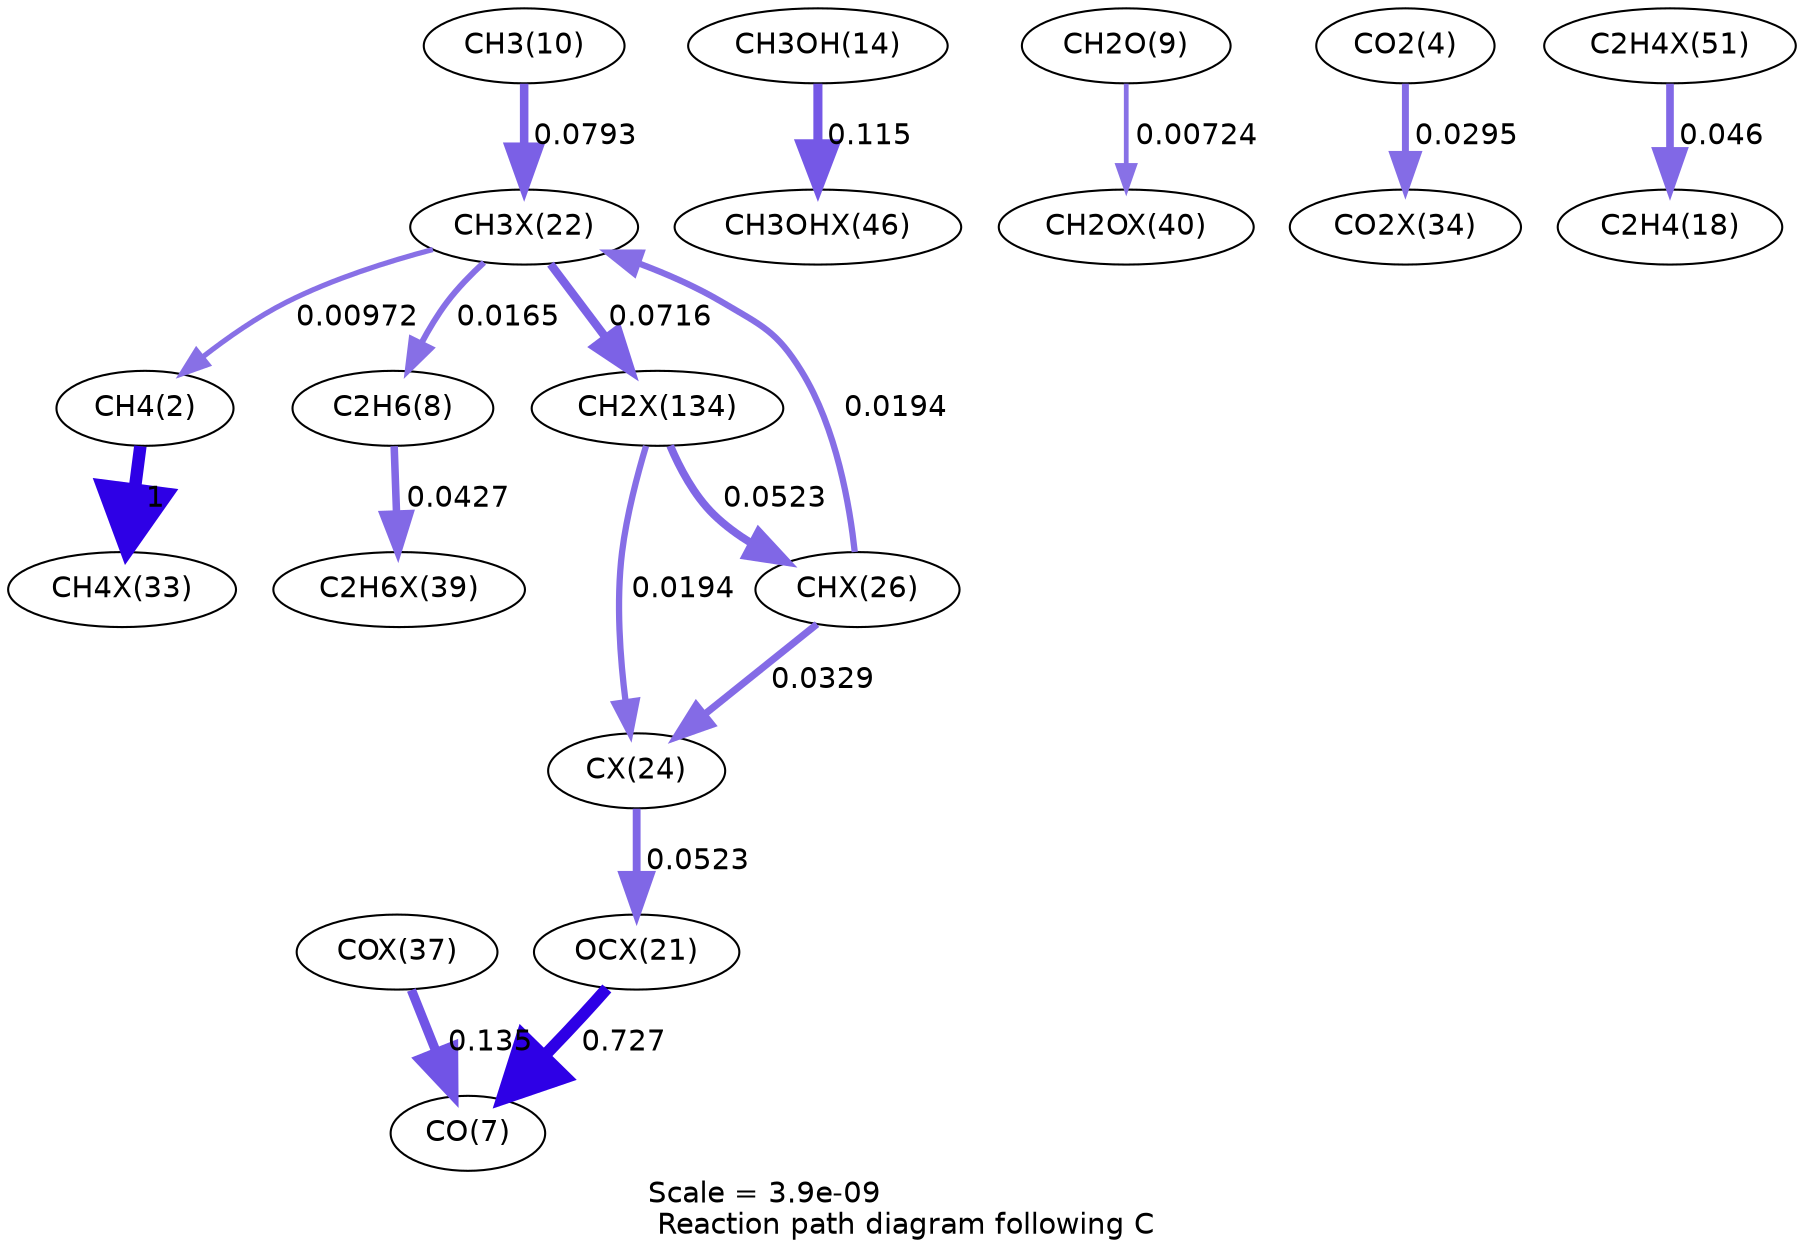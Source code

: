 digraph reaction_paths {
center=1;
s4 -> s45[fontname="Helvetica", penwidth=6, arrowsize=3, color="0.7, 1.5, 0.9"
, label=" 1"];
s39 -> s4[fontname="Helvetica", penwidth=2.5, arrowsize=1.25, color="0.7, 0.51, 0.9"
, label=" 0.00972"];
s39 -> s10[fontname="Helvetica", penwidth=2.9, arrowsize=1.45, color="0.7, 0.517, 0.9"
, label=" 0.0165"];
s10 -> s51[fontname="Helvetica", penwidth=3.62, arrowsize=1.81, color="0.7, 0.543, 0.9"
, label=" 0.0427"];
s12 -> s39[fontname="Helvetica", penwidth=4.09, arrowsize=2.04, color="0.7, 0.579, 0.9"
, label=" 0.0793"];
s39 -> s62[fontname="Helvetica", penwidth=4.01, arrowsize=2, color="0.7, 0.572, 0.9"
, label=" 0.0716"];
s43 -> s39[fontname="Helvetica", penwidth=3.02, arrowsize=1.51, color="0.7, 0.519, 0.9"
, label=" 0.0194"];
s16 -> s56[fontname="Helvetica", penwidth=4.37, arrowsize=2.18, color="0.7, 0.615, 0.9"
, label=" 0.115"];
s62 -> s43[fontname="Helvetica", penwidth=3.77, arrowsize=1.89, color="0.7, 0.552, 0.9"
, label=" 0.0523"];
s62 -> s41[fontname="Helvetica", penwidth=3.02, arrowsize=1.51, color="0.7, 0.519, 0.9"
, label=" 0.0194"];
s43 -> s41[fontname="Helvetica", penwidth=3.42, arrowsize=1.71, color="0.7, 0.533, 0.9"
, label=" 0.0329"];
s11 -> s52[fontname="Helvetica", penwidth=2.28, arrowsize=1.14, color="0.7, 0.507, 0.9"
, label=" 0.00724"];
s41 -> s38[fontname="Helvetica", penwidth=3.77, arrowsize=1.89, color="0.7, 0.552, 0.9"
, label=" 0.0523"];
s38 -> s9[fontname="Helvetica", penwidth=5.76, arrowsize=2.88, color="0.7, 1.23, 0.9"
, label=" 0.727"];
s49 -> s9[fontname="Helvetica", penwidth=4.49, arrowsize=2.25, color="0.7, 0.635, 0.9"
, label=" 0.135"];
s6 -> s46[fontname="Helvetica", penwidth=3.34, arrowsize=1.67, color="0.7, 0.53, 0.9"
, label=" 0.0295"];
s61 -> s20[fontname="Helvetica", penwidth=3.68, arrowsize=1.84, color="0.7, 0.546, 0.9"
, label=" 0.046"];
s4 [ fontname="Helvetica", label="CH4(2)"];
s6 [ fontname="Helvetica", label="CO2(4)"];
s9 [ fontname="Helvetica", label="CO(7)"];
s10 [ fontname="Helvetica", label="C2H6(8)"];
s11 [ fontname="Helvetica", label="CH2O(9)"];
s12 [ fontname="Helvetica", label="CH3(10)"];
s16 [ fontname="Helvetica", label="CH3OH(14)"];
s20 [ fontname="Helvetica", label="C2H4(18)"];
s38 [ fontname="Helvetica", label="OCX(21)"];
s39 [ fontname="Helvetica", label="CH3X(22)"];
s41 [ fontname="Helvetica", label="CX(24)"];
s43 [ fontname="Helvetica", label="CHX(26)"];
s45 [ fontname="Helvetica", label="CH4X(33)"];
s46 [ fontname="Helvetica", label="CO2X(34)"];
s49 [ fontname="Helvetica", label="COX(37)"];
s51 [ fontname="Helvetica", label="C2H6X(39)"];
s52 [ fontname="Helvetica", label="CH2OX(40)"];
s56 [ fontname="Helvetica", label="CH3OHX(46)"];
s61 [ fontname="Helvetica", label="C2H4X(51)"];
s62 [ fontname="Helvetica", label="CH2X(134)"];
 label = "Scale = 3.9e-09\l Reaction path diagram following C";
 fontname = "Helvetica";
}
